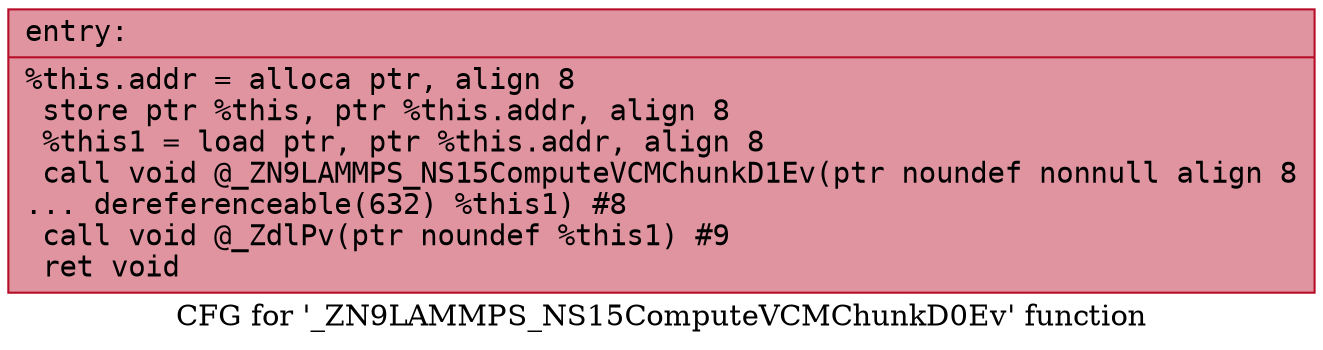 digraph "CFG for '_ZN9LAMMPS_NS15ComputeVCMChunkD0Ev' function" {
	label="CFG for '_ZN9LAMMPS_NS15ComputeVCMChunkD0Ev' function";

	Node0x557a4d46fec0 [shape=record,color="#b70d28ff", style=filled, fillcolor="#b70d2870" fontname="Courier",label="{entry:\l|  %this.addr = alloca ptr, align 8\l  store ptr %this, ptr %this.addr, align 8\l  %this1 = load ptr, ptr %this.addr, align 8\l  call void @_ZN9LAMMPS_NS15ComputeVCMChunkD1Ev(ptr noundef nonnull align 8\l... dereferenceable(632) %this1) #8\l  call void @_ZdlPv(ptr noundef %this1) #9\l  ret void\l}"];
}
